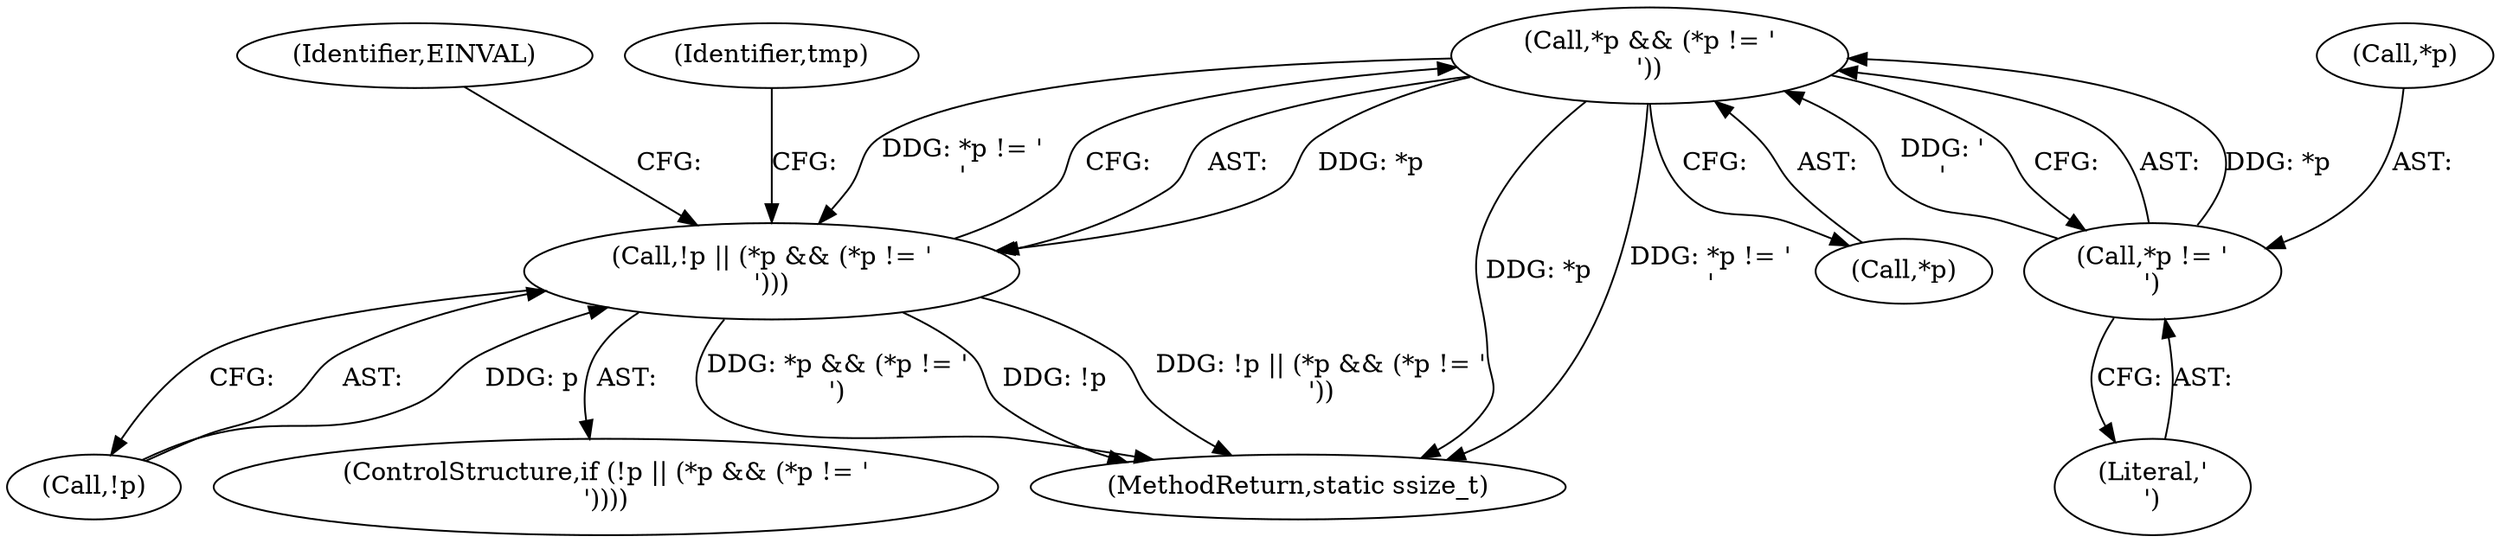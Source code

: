 digraph "0_linux_853bc26a7ea39e354b9f8889ae7ad1492ffa28d2_1@pointer" {
"1000139" [label="(Call,*p && (*p != '\n'))"];
"1000142" [label="(Call,*p != '\n')"];
"1000136" [label="(Call,!p || (*p && (*p != '\n')))"];
"1000145" [label="(Literal,'\n')"];
"1000137" [label="(Call,!p)"];
"1000139" [label="(Call,*p && (*p != '\n'))"];
"1000140" [label="(Call,*p)"];
"1000148" [label="(Identifier,EINVAL)"];
"1000232" [label="(MethodReturn,static ssize_t)"];
"1000135" [label="(ControlStructure,if (!p || (*p && (*p != '\n'))))"];
"1000136" [label="(Call,!p || (*p && (*p != '\n')))"];
"1000142" [label="(Call,*p != '\n')"];
"1000143" [label="(Call,*p)"];
"1000151" [label="(Identifier,tmp)"];
"1000139" -> "1000136"  [label="AST: "];
"1000139" -> "1000140"  [label="CFG: "];
"1000139" -> "1000142"  [label="CFG: "];
"1000140" -> "1000139"  [label="AST: "];
"1000142" -> "1000139"  [label="AST: "];
"1000136" -> "1000139"  [label="CFG: "];
"1000139" -> "1000232"  [label="DDG: *p != '\n'"];
"1000139" -> "1000232"  [label="DDG: *p"];
"1000139" -> "1000136"  [label="DDG: *p"];
"1000139" -> "1000136"  [label="DDG: *p != '\n'"];
"1000142" -> "1000139"  [label="DDG: *p"];
"1000142" -> "1000139"  [label="DDG: '\n'"];
"1000142" -> "1000145"  [label="CFG: "];
"1000143" -> "1000142"  [label="AST: "];
"1000145" -> "1000142"  [label="AST: "];
"1000136" -> "1000135"  [label="AST: "];
"1000136" -> "1000137"  [label="CFG: "];
"1000137" -> "1000136"  [label="AST: "];
"1000148" -> "1000136"  [label="CFG: "];
"1000151" -> "1000136"  [label="CFG: "];
"1000136" -> "1000232"  [label="DDG: !p || (*p && (*p != '\n'))"];
"1000136" -> "1000232"  [label="DDG: *p && (*p != '\n')"];
"1000136" -> "1000232"  [label="DDG: !p"];
"1000137" -> "1000136"  [label="DDG: p"];
}
